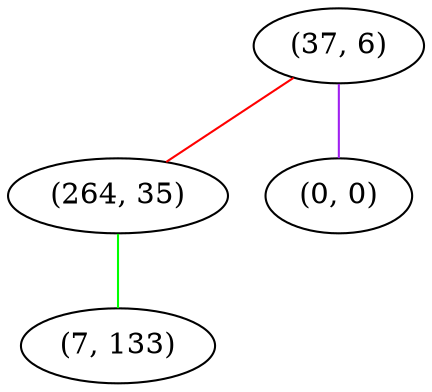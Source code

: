 graph "" {
"(37, 6)";
"(264, 35)";
"(7, 133)";
"(0, 0)";
"(37, 6)" -- "(264, 35)"  [color=red, key=0, weight=1];
"(37, 6)" -- "(0, 0)"  [color=purple, key=0, weight=4];
"(264, 35)" -- "(7, 133)"  [color=green, key=0, weight=2];
}
